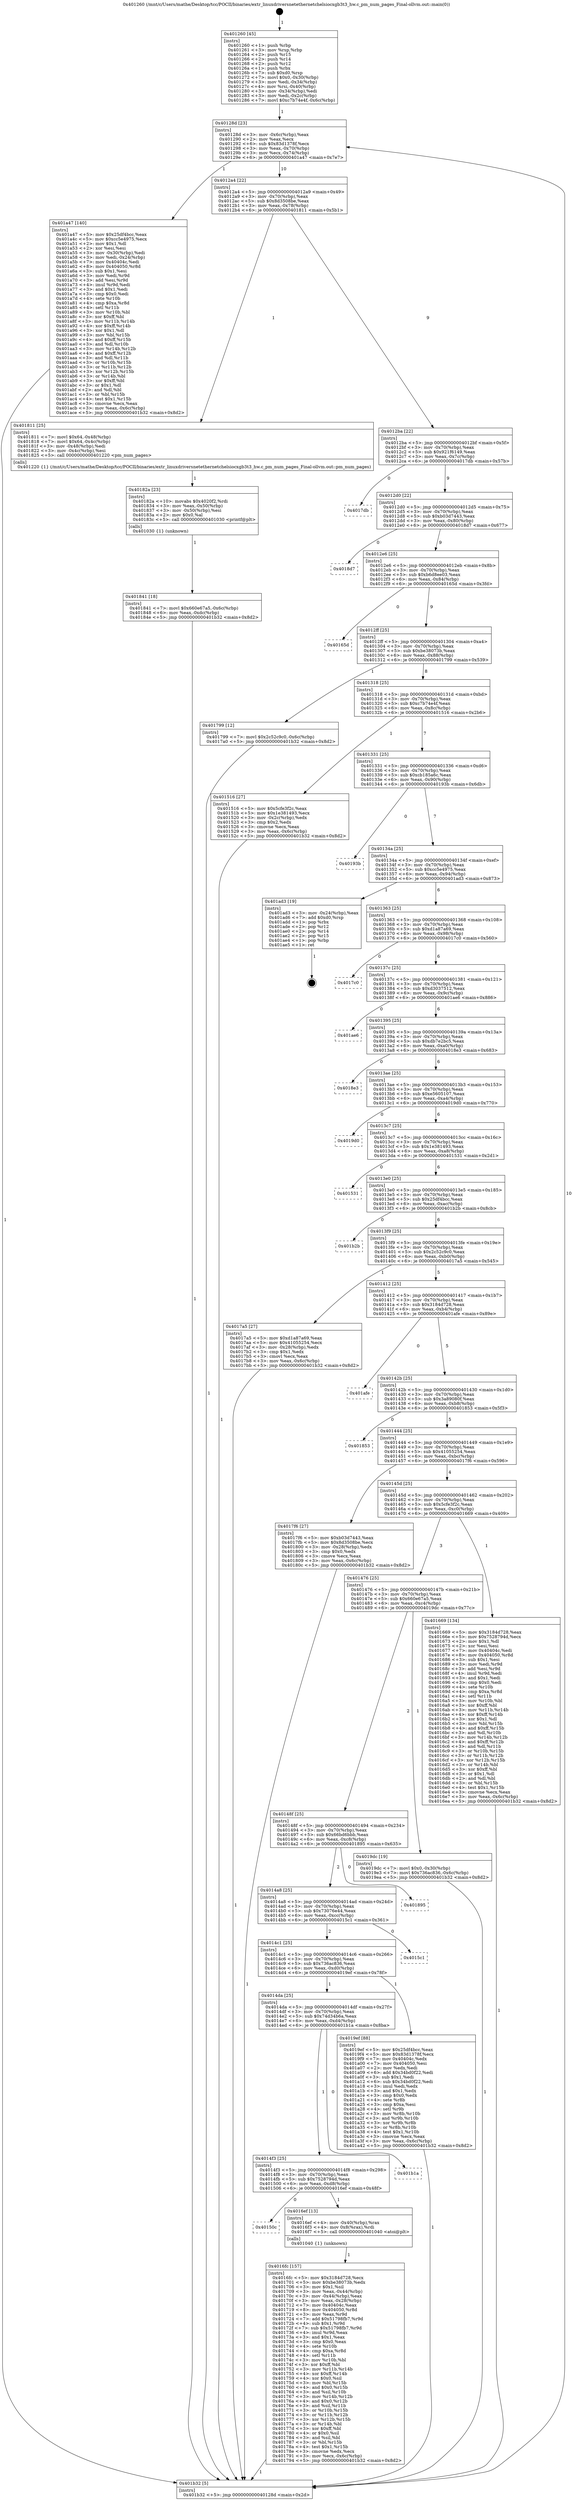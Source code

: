 digraph "0x401260" {
  label = "0x401260 (/mnt/c/Users/mathe/Desktop/tcc/POCII/binaries/extr_linuxdriversnetethernetchelsiocxgb3t3_hw.c_pm_num_pages_Final-ollvm.out::main(0))"
  labelloc = "t"
  node[shape=record]

  Entry [label="",width=0.3,height=0.3,shape=circle,fillcolor=black,style=filled]
  "0x40128d" [label="{
     0x40128d [23]\l
     | [instrs]\l
     &nbsp;&nbsp;0x40128d \<+3\>: mov -0x6c(%rbp),%eax\l
     &nbsp;&nbsp;0x401290 \<+2\>: mov %eax,%ecx\l
     &nbsp;&nbsp;0x401292 \<+6\>: sub $0x83d1378f,%ecx\l
     &nbsp;&nbsp;0x401298 \<+3\>: mov %eax,-0x70(%rbp)\l
     &nbsp;&nbsp;0x40129b \<+3\>: mov %ecx,-0x74(%rbp)\l
     &nbsp;&nbsp;0x40129e \<+6\>: je 0000000000401a47 \<main+0x7e7\>\l
  }"]
  "0x401a47" [label="{
     0x401a47 [140]\l
     | [instrs]\l
     &nbsp;&nbsp;0x401a47 \<+5\>: mov $0x25df4bcc,%eax\l
     &nbsp;&nbsp;0x401a4c \<+5\>: mov $0xcc5e4975,%ecx\l
     &nbsp;&nbsp;0x401a51 \<+2\>: mov $0x1,%dl\l
     &nbsp;&nbsp;0x401a53 \<+2\>: xor %esi,%esi\l
     &nbsp;&nbsp;0x401a55 \<+3\>: mov -0x30(%rbp),%edi\l
     &nbsp;&nbsp;0x401a58 \<+3\>: mov %edi,-0x24(%rbp)\l
     &nbsp;&nbsp;0x401a5b \<+7\>: mov 0x40404c,%edi\l
     &nbsp;&nbsp;0x401a62 \<+8\>: mov 0x404050,%r8d\l
     &nbsp;&nbsp;0x401a6a \<+3\>: sub $0x1,%esi\l
     &nbsp;&nbsp;0x401a6d \<+3\>: mov %edi,%r9d\l
     &nbsp;&nbsp;0x401a70 \<+3\>: add %esi,%r9d\l
     &nbsp;&nbsp;0x401a73 \<+4\>: imul %r9d,%edi\l
     &nbsp;&nbsp;0x401a77 \<+3\>: and $0x1,%edi\l
     &nbsp;&nbsp;0x401a7a \<+3\>: cmp $0x0,%edi\l
     &nbsp;&nbsp;0x401a7d \<+4\>: sete %r10b\l
     &nbsp;&nbsp;0x401a81 \<+4\>: cmp $0xa,%r8d\l
     &nbsp;&nbsp;0x401a85 \<+4\>: setl %r11b\l
     &nbsp;&nbsp;0x401a89 \<+3\>: mov %r10b,%bl\l
     &nbsp;&nbsp;0x401a8c \<+3\>: xor $0xff,%bl\l
     &nbsp;&nbsp;0x401a8f \<+3\>: mov %r11b,%r14b\l
     &nbsp;&nbsp;0x401a92 \<+4\>: xor $0xff,%r14b\l
     &nbsp;&nbsp;0x401a96 \<+3\>: xor $0x1,%dl\l
     &nbsp;&nbsp;0x401a99 \<+3\>: mov %bl,%r15b\l
     &nbsp;&nbsp;0x401a9c \<+4\>: and $0xff,%r15b\l
     &nbsp;&nbsp;0x401aa0 \<+3\>: and %dl,%r10b\l
     &nbsp;&nbsp;0x401aa3 \<+3\>: mov %r14b,%r12b\l
     &nbsp;&nbsp;0x401aa6 \<+4\>: and $0xff,%r12b\l
     &nbsp;&nbsp;0x401aaa \<+3\>: and %dl,%r11b\l
     &nbsp;&nbsp;0x401aad \<+3\>: or %r10b,%r15b\l
     &nbsp;&nbsp;0x401ab0 \<+3\>: or %r11b,%r12b\l
     &nbsp;&nbsp;0x401ab3 \<+3\>: xor %r12b,%r15b\l
     &nbsp;&nbsp;0x401ab6 \<+3\>: or %r14b,%bl\l
     &nbsp;&nbsp;0x401ab9 \<+3\>: xor $0xff,%bl\l
     &nbsp;&nbsp;0x401abc \<+3\>: or $0x1,%dl\l
     &nbsp;&nbsp;0x401abf \<+2\>: and %dl,%bl\l
     &nbsp;&nbsp;0x401ac1 \<+3\>: or %bl,%r15b\l
     &nbsp;&nbsp;0x401ac4 \<+4\>: test $0x1,%r15b\l
     &nbsp;&nbsp;0x401ac8 \<+3\>: cmovne %ecx,%eax\l
     &nbsp;&nbsp;0x401acb \<+3\>: mov %eax,-0x6c(%rbp)\l
     &nbsp;&nbsp;0x401ace \<+5\>: jmp 0000000000401b32 \<main+0x8d2\>\l
  }"]
  "0x4012a4" [label="{
     0x4012a4 [22]\l
     | [instrs]\l
     &nbsp;&nbsp;0x4012a4 \<+5\>: jmp 00000000004012a9 \<main+0x49\>\l
     &nbsp;&nbsp;0x4012a9 \<+3\>: mov -0x70(%rbp),%eax\l
     &nbsp;&nbsp;0x4012ac \<+5\>: sub $0x8d3508be,%eax\l
     &nbsp;&nbsp;0x4012b1 \<+3\>: mov %eax,-0x78(%rbp)\l
     &nbsp;&nbsp;0x4012b4 \<+6\>: je 0000000000401811 \<main+0x5b1\>\l
  }"]
  Exit [label="",width=0.3,height=0.3,shape=circle,fillcolor=black,style=filled,peripheries=2]
  "0x401811" [label="{
     0x401811 [25]\l
     | [instrs]\l
     &nbsp;&nbsp;0x401811 \<+7\>: movl $0x64,-0x48(%rbp)\l
     &nbsp;&nbsp;0x401818 \<+7\>: movl $0x64,-0x4c(%rbp)\l
     &nbsp;&nbsp;0x40181f \<+3\>: mov -0x48(%rbp),%edi\l
     &nbsp;&nbsp;0x401822 \<+3\>: mov -0x4c(%rbp),%esi\l
     &nbsp;&nbsp;0x401825 \<+5\>: call 0000000000401220 \<pm_num_pages\>\l
     | [calls]\l
     &nbsp;&nbsp;0x401220 \{1\} (/mnt/c/Users/mathe/Desktop/tcc/POCII/binaries/extr_linuxdriversnetethernetchelsiocxgb3t3_hw.c_pm_num_pages_Final-ollvm.out::pm_num_pages)\l
  }"]
  "0x4012ba" [label="{
     0x4012ba [22]\l
     | [instrs]\l
     &nbsp;&nbsp;0x4012ba \<+5\>: jmp 00000000004012bf \<main+0x5f\>\l
     &nbsp;&nbsp;0x4012bf \<+3\>: mov -0x70(%rbp),%eax\l
     &nbsp;&nbsp;0x4012c2 \<+5\>: sub $0x921f6149,%eax\l
     &nbsp;&nbsp;0x4012c7 \<+3\>: mov %eax,-0x7c(%rbp)\l
     &nbsp;&nbsp;0x4012ca \<+6\>: je 00000000004017db \<main+0x57b\>\l
  }"]
  "0x401841" [label="{
     0x401841 [18]\l
     | [instrs]\l
     &nbsp;&nbsp;0x401841 \<+7\>: movl $0x660e67a5,-0x6c(%rbp)\l
     &nbsp;&nbsp;0x401848 \<+6\>: mov %eax,-0xdc(%rbp)\l
     &nbsp;&nbsp;0x40184e \<+5\>: jmp 0000000000401b32 \<main+0x8d2\>\l
  }"]
  "0x4017db" [label="{
     0x4017db\l
  }", style=dashed]
  "0x4012d0" [label="{
     0x4012d0 [22]\l
     | [instrs]\l
     &nbsp;&nbsp;0x4012d0 \<+5\>: jmp 00000000004012d5 \<main+0x75\>\l
     &nbsp;&nbsp;0x4012d5 \<+3\>: mov -0x70(%rbp),%eax\l
     &nbsp;&nbsp;0x4012d8 \<+5\>: sub $0xb03d7443,%eax\l
     &nbsp;&nbsp;0x4012dd \<+3\>: mov %eax,-0x80(%rbp)\l
     &nbsp;&nbsp;0x4012e0 \<+6\>: je 00000000004018d7 \<main+0x677\>\l
  }"]
  "0x40182a" [label="{
     0x40182a [23]\l
     | [instrs]\l
     &nbsp;&nbsp;0x40182a \<+10\>: movabs $0x4020f2,%rdi\l
     &nbsp;&nbsp;0x401834 \<+3\>: mov %eax,-0x50(%rbp)\l
     &nbsp;&nbsp;0x401837 \<+3\>: mov -0x50(%rbp),%esi\l
     &nbsp;&nbsp;0x40183a \<+2\>: mov $0x0,%al\l
     &nbsp;&nbsp;0x40183c \<+5\>: call 0000000000401030 \<printf@plt\>\l
     | [calls]\l
     &nbsp;&nbsp;0x401030 \{1\} (unknown)\l
  }"]
  "0x4018d7" [label="{
     0x4018d7\l
  }", style=dashed]
  "0x4012e6" [label="{
     0x4012e6 [25]\l
     | [instrs]\l
     &nbsp;&nbsp;0x4012e6 \<+5\>: jmp 00000000004012eb \<main+0x8b\>\l
     &nbsp;&nbsp;0x4012eb \<+3\>: mov -0x70(%rbp),%eax\l
     &nbsp;&nbsp;0x4012ee \<+5\>: sub $0xb6d8ee03,%eax\l
     &nbsp;&nbsp;0x4012f3 \<+6\>: mov %eax,-0x84(%rbp)\l
     &nbsp;&nbsp;0x4012f9 \<+6\>: je 000000000040165d \<main+0x3fd\>\l
  }"]
  "0x4016fc" [label="{
     0x4016fc [157]\l
     | [instrs]\l
     &nbsp;&nbsp;0x4016fc \<+5\>: mov $0x3184d728,%ecx\l
     &nbsp;&nbsp;0x401701 \<+5\>: mov $0xbe38073b,%edx\l
     &nbsp;&nbsp;0x401706 \<+3\>: mov $0x1,%sil\l
     &nbsp;&nbsp;0x401709 \<+3\>: mov %eax,-0x44(%rbp)\l
     &nbsp;&nbsp;0x40170c \<+3\>: mov -0x44(%rbp),%eax\l
     &nbsp;&nbsp;0x40170f \<+3\>: mov %eax,-0x28(%rbp)\l
     &nbsp;&nbsp;0x401712 \<+7\>: mov 0x40404c,%eax\l
     &nbsp;&nbsp;0x401719 \<+8\>: mov 0x404050,%r8d\l
     &nbsp;&nbsp;0x401721 \<+3\>: mov %eax,%r9d\l
     &nbsp;&nbsp;0x401724 \<+7\>: add $0x51798fb7,%r9d\l
     &nbsp;&nbsp;0x40172b \<+4\>: sub $0x1,%r9d\l
     &nbsp;&nbsp;0x40172f \<+7\>: sub $0x51798fb7,%r9d\l
     &nbsp;&nbsp;0x401736 \<+4\>: imul %r9d,%eax\l
     &nbsp;&nbsp;0x40173a \<+3\>: and $0x1,%eax\l
     &nbsp;&nbsp;0x40173d \<+3\>: cmp $0x0,%eax\l
     &nbsp;&nbsp;0x401740 \<+4\>: sete %r10b\l
     &nbsp;&nbsp;0x401744 \<+4\>: cmp $0xa,%r8d\l
     &nbsp;&nbsp;0x401748 \<+4\>: setl %r11b\l
     &nbsp;&nbsp;0x40174c \<+3\>: mov %r10b,%bl\l
     &nbsp;&nbsp;0x40174f \<+3\>: xor $0xff,%bl\l
     &nbsp;&nbsp;0x401752 \<+3\>: mov %r11b,%r14b\l
     &nbsp;&nbsp;0x401755 \<+4\>: xor $0xff,%r14b\l
     &nbsp;&nbsp;0x401759 \<+4\>: xor $0x0,%sil\l
     &nbsp;&nbsp;0x40175d \<+3\>: mov %bl,%r15b\l
     &nbsp;&nbsp;0x401760 \<+4\>: and $0x0,%r15b\l
     &nbsp;&nbsp;0x401764 \<+3\>: and %sil,%r10b\l
     &nbsp;&nbsp;0x401767 \<+3\>: mov %r14b,%r12b\l
     &nbsp;&nbsp;0x40176a \<+4\>: and $0x0,%r12b\l
     &nbsp;&nbsp;0x40176e \<+3\>: and %sil,%r11b\l
     &nbsp;&nbsp;0x401771 \<+3\>: or %r10b,%r15b\l
     &nbsp;&nbsp;0x401774 \<+3\>: or %r11b,%r12b\l
     &nbsp;&nbsp;0x401777 \<+3\>: xor %r12b,%r15b\l
     &nbsp;&nbsp;0x40177a \<+3\>: or %r14b,%bl\l
     &nbsp;&nbsp;0x40177d \<+3\>: xor $0xff,%bl\l
     &nbsp;&nbsp;0x401780 \<+4\>: or $0x0,%sil\l
     &nbsp;&nbsp;0x401784 \<+3\>: and %sil,%bl\l
     &nbsp;&nbsp;0x401787 \<+3\>: or %bl,%r15b\l
     &nbsp;&nbsp;0x40178a \<+4\>: test $0x1,%r15b\l
     &nbsp;&nbsp;0x40178e \<+3\>: cmovne %edx,%ecx\l
     &nbsp;&nbsp;0x401791 \<+3\>: mov %ecx,-0x6c(%rbp)\l
     &nbsp;&nbsp;0x401794 \<+5\>: jmp 0000000000401b32 \<main+0x8d2\>\l
  }"]
  "0x40165d" [label="{
     0x40165d\l
  }", style=dashed]
  "0x4012ff" [label="{
     0x4012ff [25]\l
     | [instrs]\l
     &nbsp;&nbsp;0x4012ff \<+5\>: jmp 0000000000401304 \<main+0xa4\>\l
     &nbsp;&nbsp;0x401304 \<+3\>: mov -0x70(%rbp),%eax\l
     &nbsp;&nbsp;0x401307 \<+5\>: sub $0xbe38073b,%eax\l
     &nbsp;&nbsp;0x40130c \<+6\>: mov %eax,-0x88(%rbp)\l
     &nbsp;&nbsp;0x401312 \<+6\>: je 0000000000401799 \<main+0x539\>\l
  }"]
  "0x40150c" [label="{
     0x40150c\l
  }", style=dashed]
  "0x401799" [label="{
     0x401799 [12]\l
     | [instrs]\l
     &nbsp;&nbsp;0x401799 \<+7\>: movl $0x2c52c9c0,-0x6c(%rbp)\l
     &nbsp;&nbsp;0x4017a0 \<+5\>: jmp 0000000000401b32 \<main+0x8d2\>\l
  }"]
  "0x401318" [label="{
     0x401318 [25]\l
     | [instrs]\l
     &nbsp;&nbsp;0x401318 \<+5\>: jmp 000000000040131d \<main+0xbd\>\l
     &nbsp;&nbsp;0x40131d \<+3\>: mov -0x70(%rbp),%eax\l
     &nbsp;&nbsp;0x401320 \<+5\>: sub $0xc7b74e4f,%eax\l
     &nbsp;&nbsp;0x401325 \<+6\>: mov %eax,-0x8c(%rbp)\l
     &nbsp;&nbsp;0x40132b \<+6\>: je 0000000000401516 \<main+0x2b6\>\l
  }"]
  "0x4016ef" [label="{
     0x4016ef [13]\l
     | [instrs]\l
     &nbsp;&nbsp;0x4016ef \<+4\>: mov -0x40(%rbp),%rax\l
     &nbsp;&nbsp;0x4016f3 \<+4\>: mov 0x8(%rax),%rdi\l
     &nbsp;&nbsp;0x4016f7 \<+5\>: call 0000000000401040 \<atoi@plt\>\l
     | [calls]\l
     &nbsp;&nbsp;0x401040 \{1\} (unknown)\l
  }"]
  "0x401516" [label="{
     0x401516 [27]\l
     | [instrs]\l
     &nbsp;&nbsp;0x401516 \<+5\>: mov $0x5cfe3f2c,%eax\l
     &nbsp;&nbsp;0x40151b \<+5\>: mov $0x1e381493,%ecx\l
     &nbsp;&nbsp;0x401520 \<+3\>: mov -0x2c(%rbp),%edx\l
     &nbsp;&nbsp;0x401523 \<+3\>: cmp $0x2,%edx\l
     &nbsp;&nbsp;0x401526 \<+3\>: cmovne %ecx,%eax\l
     &nbsp;&nbsp;0x401529 \<+3\>: mov %eax,-0x6c(%rbp)\l
     &nbsp;&nbsp;0x40152c \<+5\>: jmp 0000000000401b32 \<main+0x8d2\>\l
  }"]
  "0x401331" [label="{
     0x401331 [25]\l
     | [instrs]\l
     &nbsp;&nbsp;0x401331 \<+5\>: jmp 0000000000401336 \<main+0xd6\>\l
     &nbsp;&nbsp;0x401336 \<+3\>: mov -0x70(%rbp),%eax\l
     &nbsp;&nbsp;0x401339 \<+5\>: sub $0xcb185a6c,%eax\l
     &nbsp;&nbsp;0x40133e \<+6\>: mov %eax,-0x90(%rbp)\l
     &nbsp;&nbsp;0x401344 \<+6\>: je 000000000040193b \<main+0x6db\>\l
  }"]
  "0x401b32" [label="{
     0x401b32 [5]\l
     | [instrs]\l
     &nbsp;&nbsp;0x401b32 \<+5\>: jmp 000000000040128d \<main+0x2d\>\l
  }"]
  "0x401260" [label="{
     0x401260 [45]\l
     | [instrs]\l
     &nbsp;&nbsp;0x401260 \<+1\>: push %rbp\l
     &nbsp;&nbsp;0x401261 \<+3\>: mov %rsp,%rbp\l
     &nbsp;&nbsp;0x401264 \<+2\>: push %r15\l
     &nbsp;&nbsp;0x401266 \<+2\>: push %r14\l
     &nbsp;&nbsp;0x401268 \<+2\>: push %r12\l
     &nbsp;&nbsp;0x40126a \<+1\>: push %rbx\l
     &nbsp;&nbsp;0x40126b \<+7\>: sub $0xd0,%rsp\l
     &nbsp;&nbsp;0x401272 \<+7\>: movl $0x0,-0x30(%rbp)\l
     &nbsp;&nbsp;0x401279 \<+3\>: mov %edi,-0x34(%rbp)\l
     &nbsp;&nbsp;0x40127c \<+4\>: mov %rsi,-0x40(%rbp)\l
     &nbsp;&nbsp;0x401280 \<+3\>: mov -0x34(%rbp),%edi\l
     &nbsp;&nbsp;0x401283 \<+3\>: mov %edi,-0x2c(%rbp)\l
     &nbsp;&nbsp;0x401286 \<+7\>: movl $0xc7b74e4f,-0x6c(%rbp)\l
  }"]
  "0x4014f3" [label="{
     0x4014f3 [25]\l
     | [instrs]\l
     &nbsp;&nbsp;0x4014f3 \<+5\>: jmp 00000000004014f8 \<main+0x298\>\l
     &nbsp;&nbsp;0x4014f8 \<+3\>: mov -0x70(%rbp),%eax\l
     &nbsp;&nbsp;0x4014fb \<+5\>: sub $0x7528794d,%eax\l
     &nbsp;&nbsp;0x401500 \<+6\>: mov %eax,-0xd8(%rbp)\l
     &nbsp;&nbsp;0x401506 \<+6\>: je 00000000004016ef \<main+0x48f\>\l
  }"]
  "0x40193b" [label="{
     0x40193b\l
  }", style=dashed]
  "0x40134a" [label="{
     0x40134a [25]\l
     | [instrs]\l
     &nbsp;&nbsp;0x40134a \<+5\>: jmp 000000000040134f \<main+0xef\>\l
     &nbsp;&nbsp;0x40134f \<+3\>: mov -0x70(%rbp),%eax\l
     &nbsp;&nbsp;0x401352 \<+5\>: sub $0xcc5e4975,%eax\l
     &nbsp;&nbsp;0x401357 \<+6\>: mov %eax,-0x94(%rbp)\l
     &nbsp;&nbsp;0x40135d \<+6\>: je 0000000000401ad3 \<main+0x873\>\l
  }"]
  "0x401b1a" [label="{
     0x401b1a\l
  }", style=dashed]
  "0x401ad3" [label="{
     0x401ad3 [19]\l
     | [instrs]\l
     &nbsp;&nbsp;0x401ad3 \<+3\>: mov -0x24(%rbp),%eax\l
     &nbsp;&nbsp;0x401ad6 \<+7\>: add $0xd0,%rsp\l
     &nbsp;&nbsp;0x401add \<+1\>: pop %rbx\l
     &nbsp;&nbsp;0x401ade \<+2\>: pop %r12\l
     &nbsp;&nbsp;0x401ae0 \<+2\>: pop %r14\l
     &nbsp;&nbsp;0x401ae2 \<+2\>: pop %r15\l
     &nbsp;&nbsp;0x401ae4 \<+1\>: pop %rbp\l
     &nbsp;&nbsp;0x401ae5 \<+1\>: ret\l
  }"]
  "0x401363" [label="{
     0x401363 [25]\l
     | [instrs]\l
     &nbsp;&nbsp;0x401363 \<+5\>: jmp 0000000000401368 \<main+0x108\>\l
     &nbsp;&nbsp;0x401368 \<+3\>: mov -0x70(%rbp),%eax\l
     &nbsp;&nbsp;0x40136b \<+5\>: sub $0xd1a87a69,%eax\l
     &nbsp;&nbsp;0x401370 \<+6\>: mov %eax,-0x98(%rbp)\l
     &nbsp;&nbsp;0x401376 \<+6\>: je 00000000004017c0 \<main+0x560\>\l
  }"]
  "0x4014da" [label="{
     0x4014da [25]\l
     | [instrs]\l
     &nbsp;&nbsp;0x4014da \<+5\>: jmp 00000000004014df \<main+0x27f\>\l
     &nbsp;&nbsp;0x4014df \<+3\>: mov -0x70(%rbp),%eax\l
     &nbsp;&nbsp;0x4014e2 \<+5\>: sub $0x74d34b6a,%eax\l
     &nbsp;&nbsp;0x4014e7 \<+6\>: mov %eax,-0xd4(%rbp)\l
     &nbsp;&nbsp;0x4014ed \<+6\>: je 0000000000401b1a \<main+0x8ba\>\l
  }"]
  "0x4017c0" [label="{
     0x4017c0\l
  }", style=dashed]
  "0x40137c" [label="{
     0x40137c [25]\l
     | [instrs]\l
     &nbsp;&nbsp;0x40137c \<+5\>: jmp 0000000000401381 \<main+0x121\>\l
     &nbsp;&nbsp;0x401381 \<+3\>: mov -0x70(%rbp),%eax\l
     &nbsp;&nbsp;0x401384 \<+5\>: sub $0xd3037512,%eax\l
     &nbsp;&nbsp;0x401389 \<+6\>: mov %eax,-0x9c(%rbp)\l
     &nbsp;&nbsp;0x40138f \<+6\>: je 0000000000401ae6 \<main+0x886\>\l
  }"]
  "0x4019ef" [label="{
     0x4019ef [88]\l
     | [instrs]\l
     &nbsp;&nbsp;0x4019ef \<+5\>: mov $0x25df4bcc,%eax\l
     &nbsp;&nbsp;0x4019f4 \<+5\>: mov $0x83d1378f,%ecx\l
     &nbsp;&nbsp;0x4019f9 \<+7\>: mov 0x40404c,%edx\l
     &nbsp;&nbsp;0x401a00 \<+7\>: mov 0x404050,%esi\l
     &nbsp;&nbsp;0x401a07 \<+2\>: mov %edx,%edi\l
     &nbsp;&nbsp;0x401a09 \<+6\>: add $0x34bd0f22,%edi\l
     &nbsp;&nbsp;0x401a0f \<+3\>: sub $0x1,%edi\l
     &nbsp;&nbsp;0x401a12 \<+6\>: sub $0x34bd0f22,%edi\l
     &nbsp;&nbsp;0x401a18 \<+3\>: imul %edi,%edx\l
     &nbsp;&nbsp;0x401a1b \<+3\>: and $0x1,%edx\l
     &nbsp;&nbsp;0x401a1e \<+3\>: cmp $0x0,%edx\l
     &nbsp;&nbsp;0x401a21 \<+4\>: sete %r8b\l
     &nbsp;&nbsp;0x401a25 \<+3\>: cmp $0xa,%esi\l
     &nbsp;&nbsp;0x401a28 \<+4\>: setl %r9b\l
     &nbsp;&nbsp;0x401a2c \<+3\>: mov %r8b,%r10b\l
     &nbsp;&nbsp;0x401a2f \<+3\>: and %r9b,%r10b\l
     &nbsp;&nbsp;0x401a32 \<+3\>: xor %r9b,%r8b\l
     &nbsp;&nbsp;0x401a35 \<+3\>: or %r8b,%r10b\l
     &nbsp;&nbsp;0x401a38 \<+4\>: test $0x1,%r10b\l
     &nbsp;&nbsp;0x401a3c \<+3\>: cmovne %ecx,%eax\l
     &nbsp;&nbsp;0x401a3f \<+3\>: mov %eax,-0x6c(%rbp)\l
     &nbsp;&nbsp;0x401a42 \<+5\>: jmp 0000000000401b32 \<main+0x8d2\>\l
  }"]
  "0x401ae6" [label="{
     0x401ae6\l
  }", style=dashed]
  "0x401395" [label="{
     0x401395 [25]\l
     | [instrs]\l
     &nbsp;&nbsp;0x401395 \<+5\>: jmp 000000000040139a \<main+0x13a\>\l
     &nbsp;&nbsp;0x40139a \<+3\>: mov -0x70(%rbp),%eax\l
     &nbsp;&nbsp;0x40139d \<+5\>: sub $0xdb7e2bc5,%eax\l
     &nbsp;&nbsp;0x4013a2 \<+6\>: mov %eax,-0xa0(%rbp)\l
     &nbsp;&nbsp;0x4013a8 \<+6\>: je 00000000004018e3 \<main+0x683\>\l
  }"]
  "0x4014c1" [label="{
     0x4014c1 [25]\l
     | [instrs]\l
     &nbsp;&nbsp;0x4014c1 \<+5\>: jmp 00000000004014c6 \<main+0x266\>\l
     &nbsp;&nbsp;0x4014c6 \<+3\>: mov -0x70(%rbp),%eax\l
     &nbsp;&nbsp;0x4014c9 \<+5\>: sub $0x736ac836,%eax\l
     &nbsp;&nbsp;0x4014ce \<+6\>: mov %eax,-0xd0(%rbp)\l
     &nbsp;&nbsp;0x4014d4 \<+6\>: je 00000000004019ef \<main+0x78f\>\l
  }"]
  "0x4018e3" [label="{
     0x4018e3\l
  }", style=dashed]
  "0x4013ae" [label="{
     0x4013ae [25]\l
     | [instrs]\l
     &nbsp;&nbsp;0x4013ae \<+5\>: jmp 00000000004013b3 \<main+0x153\>\l
     &nbsp;&nbsp;0x4013b3 \<+3\>: mov -0x70(%rbp),%eax\l
     &nbsp;&nbsp;0x4013b6 \<+5\>: sub $0xe5605107,%eax\l
     &nbsp;&nbsp;0x4013bb \<+6\>: mov %eax,-0xa4(%rbp)\l
     &nbsp;&nbsp;0x4013c1 \<+6\>: je 00000000004019d0 \<main+0x770\>\l
  }"]
  "0x4015c1" [label="{
     0x4015c1\l
  }", style=dashed]
  "0x4019d0" [label="{
     0x4019d0\l
  }", style=dashed]
  "0x4013c7" [label="{
     0x4013c7 [25]\l
     | [instrs]\l
     &nbsp;&nbsp;0x4013c7 \<+5\>: jmp 00000000004013cc \<main+0x16c\>\l
     &nbsp;&nbsp;0x4013cc \<+3\>: mov -0x70(%rbp),%eax\l
     &nbsp;&nbsp;0x4013cf \<+5\>: sub $0x1e381493,%eax\l
     &nbsp;&nbsp;0x4013d4 \<+6\>: mov %eax,-0xa8(%rbp)\l
     &nbsp;&nbsp;0x4013da \<+6\>: je 0000000000401531 \<main+0x2d1\>\l
  }"]
  "0x4014a8" [label="{
     0x4014a8 [25]\l
     | [instrs]\l
     &nbsp;&nbsp;0x4014a8 \<+5\>: jmp 00000000004014ad \<main+0x24d\>\l
     &nbsp;&nbsp;0x4014ad \<+3\>: mov -0x70(%rbp),%eax\l
     &nbsp;&nbsp;0x4014b0 \<+5\>: sub $0x73076e44,%eax\l
     &nbsp;&nbsp;0x4014b5 \<+6\>: mov %eax,-0xcc(%rbp)\l
     &nbsp;&nbsp;0x4014bb \<+6\>: je 00000000004015c1 \<main+0x361\>\l
  }"]
  "0x401531" [label="{
     0x401531\l
  }", style=dashed]
  "0x4013e0" [label="{
     0x4013e0 [25]\l
     | [instrs]\l
     &nbsp;&nbsp;0x4013e0 \<+5\>: jmp 00000000004013e5 \<main+0x185\>\l
     &nbsp;&nbsp;0x4013e5 \<+3\>: mov -0x70(%rbp),%eax\l
     &nbsp;&nbsp;0x4013e8 \<+5\>: sub $0x25df4bcc,%eax\l
     &nbsp;&nbsp;0x4013ed \<+6\>: mov %eax,-0xac(%rbp)\l
     &nbsp;&nbsp;0x4013f3 \<+6\>: je 0000000000401b2b \<main+0x8cb\>\l
  }"]
  "0x401895" [label="{
     0x401895\l
  }", style=dashed]
  "0x401b2b" [label="{
     0x401b2b\l
  }", style=dashed]
  "0x4013f9" [label="{
     0x4013f9 [25]\l
     | [instrs]\l
     &nbsp;&nbsp;0x4013f9 \<+5\>: jmp 00000000004013fe \<main+0x19e\>\l
     &nbsp;&nbsp;0x4013fe \<+3\>: mov -0x70(%rbp),%eax\l
     &nbsp;&nbsp;0x401401 \<+5\>: sub $0x2c52c9c0,%eax\l
     &nbsp;&nbsp;0x401406 \<+6\>: mov %eax,-0xb0(%rbp)\l
     &nbsp;&nbsp;0x40140c \<+6\>: je 00000000004017a5 \<main+0x545\>\l
  }"]
  "0x40148f" [label="{
     0x40148f [25]\l
     | [instrs]\l
     &nbsp;&nbsp;0x40148f \<+5\>: jmp 0000000000401494 \<main+0x234\>\l
     &nbsp;&nbsp;0x401494 \<+3\>: mov -0x70(%rbp),%eax\l
     &nbsp;&nbsp;0x401497 \<+5\>: sub $0x66bd6bbb,%eax\l
     &nbsp;&nbsp;0x40149c \<+6\>: mov %eax,-0xc8(%rbp)\l
     &nbsp;&nbsp;0x4014a2 \<+6\>: je 0000000000401895 \<main+0x635\>\l
  }"]
  "0x4017a5" [label="{
     0x4017a5 [27]\l
     | [instrs]\l
     &nbsp;&nbsp;0x4017a5 \<+5\>: mov $0xd1a87a69,%eax\l
     &nbsp;&nbsp;0x4017aa \<+5\>: mov $0x41055254,%ecx\l
     &nbsp;&nbsp;0x4017af \<+3\>: mov -0x28(%rbp),%edx\l
     &nbsp;&nbsp;0x4017b2 \<+3\>: cmp $0x1,%edx\l
     &nbsp;&nbsp;0x4017b5 \<+3\>: cmovl %ecx,%eax\l
     &nbsp;&nbsp;0x4017b8 \<+3\>: mov %eax,-0x6c(%rbp)\l
     &nbsp;&nbsp;0x4017bb \<+5\>: jmp 0000000000401b32 \<main+0x8d2\>\l
  }"]
  "0x401412" [label="{
     0x401412 [25]\l
     | [instrs]\l
     &nbsp;&nbsp;0x401412 \<+5\>: jmp 0000000000401417 \<main+0x1b7\>\l
     &nbsp;&nbsp;0x401417 \<+3\>: mov -0x70(%rbp),%eax\l
     &nbsp;&nbsp;0x40141a \<+5\>: sub $0x3184d728,%eax\l
     &nbsp;&nbsp;0x40141f \<+6\>: mov %eax,-0xb4(%rbp)\l
     &nbsp;&nbsp;0x401425 \<+6\>: je 0000000000401afe \<main+0x89e\>\l
  }"]
  "0x4019dc" [label="{
     0x4019dc [19]\l
     | [instrs]\l
     &nbsp;&nbsp;0x4019dc \<+7\>: movl $0x0,-0x30(%rbp)\l
     &nbsp;&nbsp;0x4019e3 \<+7\>: movl $0x736ac836,-0x6c(%rbp)\l
     &nbsp;&nbsp;0x4019ea \<+5\>: jmp 0000000000401b32 \<main+0x8d2\>\l
  }"]
  "0x401afe" [label="{
     0x401afe\l
  }", style=dashed]
  "0x40142b" [label="{
     0x40142b [25]\l
     | [instrs]\l
     &nbsp;&nbsp;0x40142b \<+5\>: jmp 0000000000401430 \<main+0x1d0\>\l
     &nbsp;&nbsp;0x401430 \<+3\>: mov -0x70(%rbp),%eax\l
     &nbsp;&nbsp;0x401433 \<+5\>: sub $0x3a89080f,%eax\l
     &nbsp;&nbsp;0x401438 \<+6\>: mov %eax,-0xb8(%rbp)\l
     &nbsp;&nbsp;0x40143e \<+6\>: je 0000000000401853 \<main+0x5f3\>\l
  }"]
  "0x401476" [label="{
     0x401476 [25]\l
     | [instrs]\l
     &nbsp;&nbsp;0x401476 \<+5\>: jmp 000000000040147b \<main+0x21b\>\l
     &nbsp;&nbsp;0x40147b \<+3\>: mov -0x70(%rbp),%eax\l
     &nbsp;&nbsp;0x40147e \<+5\>: sub $0x660e67a5,%eax\l
     &nbsp;&nbsp;0x401483 \<+6\>: mov %eax,-0xc4(%rbp)\l
     &nbsp;&nbsp;0x401489 \<+6\>: je 00000000004019dc \<main+0x77c\>\l
  }"]
  "0x401853" [label="{
     0x401853\l
  }", style=dashed]
  "0x401444" [label="{
     0x401444 [25]\l
     | [instrs]\l
     &nbsp;&nbsp;0x401444 \<+5\>: jmp 0000000000401449 \<main+0x1e9\>\l
     &nbsp;&nbsp;0x401449 \<+3\>: mov -0x70(%rbp),%eax\l
     &nbsp;&nbsp;0x40144c \<+5\>: sub $0x41055254,%eax\l
     &nbsp;&nbsp;0x401451 \<+6\>: mov %eax,-0xbc(%rbp)\l
     &nbsp;&nbsp;0x401457 \<+6\>: je 00000000004017f6 \<main+0x596\>\l
  }"]
  "0x401669" [label="{
     0x401669 [134]\l
     | [instrs]\l
     &nbsp;&nbsp;0x401669 \<+5\>: mov $0x3184d728,%eax\l
     &nbsp;&nbsp;0x40166e \<+5\>: mov $0x7528794d,%ecx\l
     &nbsp;&nbsp;0x401673 \<+2\>: mov $0x1,%dl\l
     &nbsp;&nbsp;0x401675 \<+2\>: xor %esi,%esi\l
     &nbsp;&nbsp;0x401677 \<+7\>: mov 0x40404c,%edi\l
     &nbsp;&nbsp;0x40167e \<+8\>: mov 0x404050,%r8d\l
     &nbsp;&nbsp;0x401686 \<+3\>: sub $0x1,%esi\l
     &nbsp;&nbsp;0x401689 \<+3\>: mov %edi,%r9d\l
     &nbsp;&nbsp;0x40168c \<+3\>: add %esi,%r9d\l
     &nbsp;&nbsp;0x40168f \<+4\>: imul %r9d,%edi\l
     &nbsp;&nbsp;0x401693 \<+3\>: and $0x1,%edi\l
     &nbsp;&nbsp;0x401696 \<+3\>: cmp $0x0,%edi\l
     &nbsp;&nbsp;0x401699 \<+4\>: sete %r10b\l
     &nbsp;&nbsp;0x40169d \<+4\>: cmp $0xa,%r8d\l
     &nbsp;&nbsp;0x4016a1 \<+4\>: setl %r11b\l
     &nbsp;&nbsp;0x4016a5 \<+3\>: mov %r10b,%bl\l
     &nbsp;&nbsp;0x4016a8 \<+3\>: xor $0xff,%bl\l
     &nbsp;&nbsp;0x4016ab \<+3\>: mov %r11b,%r14b\l
     &nbsp;&nbsp;0x4016ae \<+4\>: xor $0xff,%r14b\l
     &nbsp;&nbsp;0x4016b2 \<+3\>: xor $0x1,%dl\l
     &nbsp;&nbsp;0x4016b5 \<+3\>: mov %bl,%r15b\l
     &nbsp;&nbsp;0x4016b8 \<+4\>: and $0xff,%r15b\l
     &nbsp;&nbsp;0x4016bc \<+3\>: and %dl,%r10b\l
     &nbsp;&nbsp;0x4016bf \<+3\>: mov %r14b,%r12b\l
     &nbsp;&nbsp;0x4016c2 \<+4\>: and $0xff,%r12b\l
     &nbsp;&nbsp;0x4016c6 \<+3\>: and %dl,%r11b\l
     &nbsp;&nbsp;0x4016c9 \<+3\>: or %r10b,%r15b\l
     &nbsp;&nbsp;0x4016cc \<+3\>: or %r11b,%r12b\l
     &nbsp;&nbsp;0x4016cf \<+3\>: xor %r12b,%r15b\l
     &nbsp;&nbsp;0x4016d2 \<+3\>: or %r14b,%bl\l
     &nbsp;&nbsp;0x4016d5 \<+3\>: xor $0xff,%bl\l
     &nbsp;&nbsp;0x4016d8 \<+3\>: or $0x1,%dl\l
     &nbsp;&nbsp;0x4016db \<+2\>: and %dl,%bl\l
     &nbsp;&nbsp;0x4016dd \<+3\>: or %bl,%r15b\l
     &nbsp;&nbsp;0x4016e0 \<+4\>: test $0x1,%r15b\l
     &nbsp;&nbsp;0x4016e4 \<+3\>: cmovne %ecx,%eax\l
     &nbsp;&nbsp;0x4016e7 \<+3\>: mov %eax,-0x6c(%rbp)\l
     &nbsp;&nbsp;0x4016ea \<+5\>: jmp 0000000000401b32 \<main+0x8d2\>\l
  }"]
  "0x4017f6" [label="{
     0x4017f6 [27]\l
     | [instrs]\l
     &nbsp;&nbsp;0x4017f6 \<+5\>: mov $0xb03d7443,%eax\l
     &nbsp;&nbsp;0x4017fb \<+5\>: mov $0x8d3508be,%ecx\l
     &nbsp;&nbsp;0x401800 \<+3\>: mov -0x28(%rbp),%edx\l
     &nbsp;&nbsp;0x401803 \<+3\>: cmp $0x0,%edx\l
     &nbsp;&nbsp;0x401806 \<+3\>: cmove %ecx,%eax\l
     &nbsp;&nbsp;0x401809 \<+3\>: mov %eax,-0x6c(%rbp)\l
     &nbsp;&nbsp;0x40180c \<+5\>: jmp 0000000000401b32 \<main+0x8d2\>\l
  }"]
  "0x40145d" [label="{
     0x40145d [25]\l
     | [instrs]\l
     &nbsp;&nbsp;0x40145d \<+5\>: jmp 0000000000401462 \<main+0x202\>\l
     &nbsp;&nbsp;0x401462 \<+3\>: mov -0x70(%rbp),%eax\l
     &nbsp;&nbsp;0x401465 \<+5\>: sub $0x5cfe3f2c,%eax\l
     &nbsp;&nbsp;0x40146a \<+6\>: mov %eax,-0xc0(%rbp)\l
     &nbsp;&nbsp;0x401470 \<+6\>: je 0000000000401669 \<main+0x409\>\l
  }"]
  Entry -> "0x401260" [label=" 1"]
  "0x40128d" -> "0x401a47" [label=" 1"]
  "0x40128d" -> "0x4012a4" [label=" 10"]
  "0x401ad3" -> Exit [label=" 1"]
  "0x4012a4" -> "0x401811" [label=" 1"]
  "0x4012a4" -> "0x4012ba" [label=" 9"]
  "0x401a47" -> "0x401b32" [label=" 1"]
  "0x4012ba" -> "0x4017db" [label=" 0"]
  "0x4012ba" -> "0x4012d0" [label=" 9"]
  "0x4019ef" -> "0x401b32" [label=" 1"]
  "0x4012d0" -> "0x4018d7" [label=" 0"]
  "0x4012d0" -> "0x4012e6" [label=" 9"]
  "0x4019dc" -> "0x401b32" [label=" 1"]
  "0x4012e6" -> "0x40165d" [label=" 0"]
  "0x4012e6" -> "0x4012ff" [label=" 9"]
  "0x401841" -> "0x401b32" [label=" 1"]
  "0x4012ff" -> "0x401799" [label=" 1"]
  "0x4012ff" -> "0x401318" [label=" 8"]
  "0x40182a" -> "0x401841" [label=" 1"]
  "0x401318" -> "0x401516" [label=" 1"]
  "0x401318" -> "0x401331" [label=" 7"]
  "0x401516" -> "0x401b32" [label=" 1"]
  "0x401260" -> "0x40128d" [label=" 1"]
  "0x401b32" -> "0x40128d" [label=" 10"]
  "0x401811" -> "0x40182a" [label=" 1"]
  "0x401331" -> "0x40193b" [label=" 0"]
  "0x401331" -> "0x40134a" [label=" 7"]
  "0x4017a5" -> "0x401b32" [label=" 1"]
  "0x40134a" -> "0x401ad3" [label=" 1"]
  "0x40134a" -> "0x401363" [label=" 6"]
  "0x401799" -> "0x401b32" [label=" 1"]
  "0x401363" -> "0x4017c0" [label=" 0"]
  "0x401363" -> "0x40137c" [label=" 6"]
  "0x4016ef" -> "0x4016fc" [label=" 1"]
  "0x40137c" -> "0x401ae6" [label=" 0"]
  "0x40137c" -> "0x401395" [label=" 6"]
  "0x4014f3" -> "0x40150c" [label=" 0"]
  "0x401395" -> "0x4018e3" [label=" 0"]
  "0x401395" -> "0x4013ae" [label=" 6"]
  "0x4017f6" -> "0x401b32" [label=" 1"]
  "0x4013ae" -> "0x4019d0" [label=" 0"]
  "0x4013ae" -> "0x4013c7" [label=" 6"]
  "0x4014da" -> "0x4014f3" [label=" 1"]
  "0x4013c7" -> "0x401531" [label=" 0"]
  "0x4013c7" -> "0x4013e0" [label=" 6"]
  "0x4016fc" -> "0x401b32" [label=" 1"]
  "0x4013e0" -> "0x401b2b" [label=" 0"]
  "0x4013e0" -> "0x4013f9" [label=" 6"]
  "0x4014c1" -> "0x4014da" [label=" 1"]
  "0x4013f9" -> "0x4017a5" [label=" 1"]
  "0x4013f9" -> "0x401412" [label=" 5"]
  "0x4014f3" -> "0x4016ef" [label=" 1"]
  "0x401412" -> "0x401afe" [label=" 0"]
  "0x401412" -> "0x40142b" [label=" 5"]
  "0x4014a8" -> "0x4014c1" [label=" 2"]
  "0x40142b" -> "0x401853" [label=" 0"]
  "0x40142b" -> "0x401444" [label=" 5"]
  "0x4014da" -> "0x401b1a" [label=" 0"]
  "0x401444" -> "0x4017f6" [label=" 1"]
  "0x401444" -> "0x40145d" [label=" 4"]
  "0x40148f" -> "0x4014a8" [label=" 2"]
  "0x40145d" -> "0x401669" [label=" 1"]
  "0x40145d" -> "0x401476" [label=" 3"]
  "0x401669" -> "0x401b32" [label=" 1"]
  "0x4014a8" -> "0x4015c1" [label=" 0"]
  "0x401476" -> "0x4019dc" [label=" 1"]
  "0x401476" -> "0x40148f" [label=" 2"]
  "0x4014c1" -> "0x4019ef" [label=" 1"]
  "0x40148f" -> "0x401895" [label=" 0"]
}
